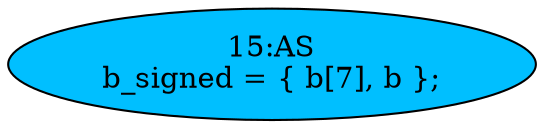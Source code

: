 strict digraph "" {
	node [label="\N"];
	"15:AS"	[ast="<pyverilog.vparser.ast.Assign object at 0x7f4b945e7450>",
		def_var="['b_signed']",
		fillcolor=deepskyblue,
		label="15:AS
b_signed = { b[7], b };",
		statements="[]",
		style=filled,
		typ=Assign,
		use_var="['b', 'b']"];
}
